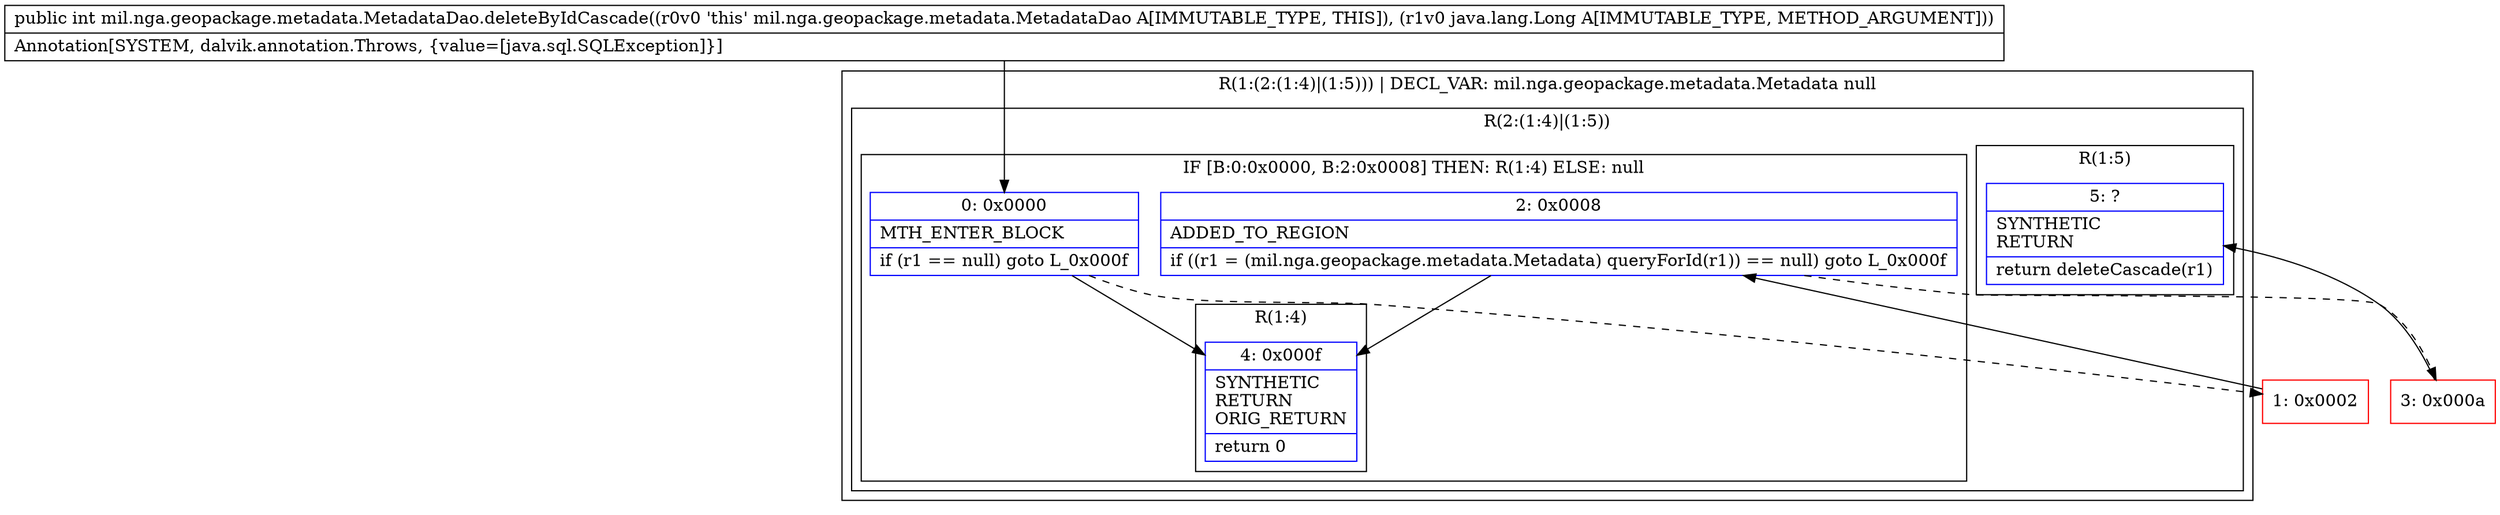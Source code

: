 digraph "CFG formil.nga.geopackage.metadata.MetadataDao.deleteByIdCascade(Ljava\/lang\/Long;)I" {
subgraph cluster_Region_443895124 {
label = "R(1:(2:(1:4)|(1:5))) | DECL_VAR: mil.nga.geopackage.metadata.Metadata null\l";
node [shape=record,color=blue];
subgraph cluster_Region_1626034053 {
label = "R(2:(1:4)|(1:5))";
node [shape=record,color=blue];
subgraph cluster_IfRegion_365310219 {
label = "IF [B:0:0x0000, B:2:0x0008] THEN: R(1:4) ELSE: null";
node [shape=record,color=blue];
Node_0 [shape=record,label="{0\:\ 0x0000|MTH_ENTER_BLOCK\l|if (r1 == null) goto L_0x000f\l}"];
Node_2 [shape=record,label="{2\:\ 0x0008|ADDED_TO_REGION\l|if ((r1 = (mil.nga.geopackage.metadata.Metadata) queryForId(r1)) == null) goto L_0x000f\l}"];
subgraph cluster_Region_1136632751 {
label = "R(1:4)";
node [shape=record,color=blue];
Node_4 [shape=record,label="{4\:\ 0x000f|SYNTHETIC\lRETURN\lORIG_RETURN\l|return 0\l}"];
}
}
subgraph cluster_Region_1938835809 {
label = "R(1:5)";
node [shape=record,color=blue];
Node_5 [shape=record,label="{5\:\ ?|SYNTHETIC\lRETURN\l|return deleteCascade(r1)\l}"];
}
}
}
Node_1 [shape=record,color=red,label="{1\:\ 0x0002}"];
Node_3 [shape=record,color=red,label="{3\:\ 0x000a}"];
MethodNode[shape=record,label="{public int mil.nga.geopackage.metadata.MetadataDao.deleteByIdCascade((r0v0 'this' mil.nga.geopackage.metadata.MetadataDao A[IMMUTABLE_TYPE, THIS]), (r1v0 java.lang.Long A[IMMUTABLE_TYPE, METHOD_ARGUMENT]))  | Annotation[SYSTEM, dalvik.annotation.Throws, \{value=[java.sql.SQLException]\}]\l}"];
MethodNode -> Node_0;
Node_0 -> Node_1[style=dashed];
Node_0 -> Node_4;
Node_2 -> Node_3[style=dashed];
Node_2 -> Node_4;
Node_1 -> Node_2;
Node_3 -> Node_5;
}

